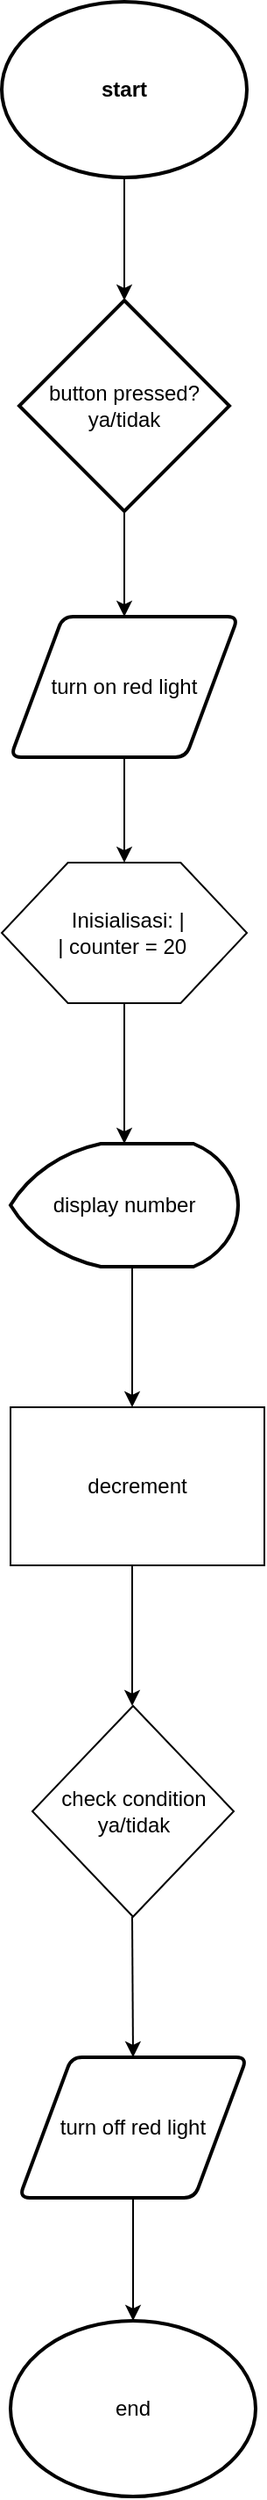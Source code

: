<mxfile version="24.7.17">
  <diagram name="Page-1" id="rdlpU-q-iZ4AOSr6TDgU">
    <mxGraphModel dx="794" dy="454" grid="1" gridSize="10" guides="1" tooltips="1" connect="1" arrows="1" fold="1" page="1" pageScale="1" pageWidth="850" pageHeight="1100" math="0" shadow="0">
      <root>
        <mxCell id="0" />
        <mxCell id="1" parent="0" />
        <mxCell id="IjWypcXBANwT1gj18dvC-4" value="" style="endArrow=classic;html=1;rounded=0;exitX=0.5;exitY=1;exitDx=0;exitDy=0;" parent="1" edge="1">
          <mxGeometry width="50" height="50" relative="1" as="geometry">
            <mxPoint x="410" y="170" as="sourcePoint" />
            <mxPoint x="410" y="240" as="targetPoint" />
          </mxGeometry>
        </mxCell>
        <mxCell id="IjWypcXBANwT1gj18dvC-7" value="&amp;nbsp;Inisialisasi:    |&lt;br&gt;|   counter = 20&amp;nbsp;" style="verticalLabelPosition=middle;verticalAlign=middle;html=1;shape=hexagon;perimeter=hexagonPerimeter2;arcSize=6;size=0.27;labelPosition=center;align=center;" parent="1" vertex="1">
          <mxGeometry x="340" y="560" width="140" height="80" as="geometry" />
        </mxCell>
        <mxCell id="IjWypcXBANwT1gj18dvC-8" value="" style="endArrow=classic;html=1;rounded=0;" parent="1" edge="1">
          <mxGeometry width="50" height="50" relative="1" as="geometry">
            <mxPoint x="414.5" y="790" as="sourcePoint" />
            <mxPoint x="414.5" y="870" as="targetPoint" />
            <Array as="points" />
          </mxGeometry>
        </mxCell>
        <mxCell id="IjWypcXBANwT1gj18dvC-10" value="start" style="strokeWidth=2;html=1;shape=mxgraph.flowchart.start_2;whiteSpace=wrap;fontStyle=1" parent="1" vertex="1">
          <mxGeometry x="340" y="70" width="140" height="100" as="geometry" />
        </mxCell>
        <mxCell id="IjWypcXBANwT1gj18dvC-15" value="display number" style="strokeWidth=2;html=1;shape=mxgraph.flowchart.display;whiteSpace=wrap;" parent="1" vertex="1">
          <mxGeometry x="345" y="720" width="130" height="70" as="geometry" />
        </mxCell>
        <mxCell id="IjWypcXBANwT1gj18dvC-19" value="check condition ya/tidak" style="rhombus;whiteSpace=wrap;html=1;" parent="1" vertex="1">
          <mxGeometry x="357.5" y="1040" width="115" height="120" as="geometry" />
        </mxCell>
        <mxCell id="IjWypcXBANwT1gj18dvC-20" value="" style="endArrow=classic;html=1;rounded=0;" parent="1" edge="1">
          <mxGeometry width="50" height="50" relative="1" as="geometry">
            <mxPoint x="414.5" y="960" as="sourcePoint" />
            <mxPoint x="414.5" y="1040" as="targetPoint" />
          </mxGeometry>
        </mxCell>
        <mxCell id="IjWypcXBANwT1gj18dvC-21" value="end" style="strokeWidth=2;html=1;shape=mxgraph.flowchart.start_2;whiteSpace=wrap;" parent="1" vertex="1">
          <mxGeometry x="345" y="1390" width="140" height="100" as="geometry" />
        </mxCell>
        <mxCell id="IjWypcXBANwT1gj18dvC-22" value="" style="endArrow=classic;html=1;rounded=0;" parent="1" edge="1">
          <mxGeometry width="50" height="50" relative="1" as="geometry">
            <mxPoint x="414.5" y="1160" as="sourcePoint" />
            <mxPoint x="414.5" y="1240" as="targetPoint" />
            <Array as="points">
              <mxPoint x="415" y="1240" />
            </Array>
          </mxGeometry>
        </mxCell>
        <mxCell id="IjWypcXBANwT1gj18dvC-28" value="button pressed? ya/tidak" style="strokeWidth=2;html=1;shape=mxgraph.flowchart.decision;whiteSpace=wrap;" parent="1" vertex="1">
          <mxGeometry x="350" y="240" width="120" height="120" as="geometry" />
        </mxCell>
        <mxCell id="IjWypcXBANwT1gj18dvC-29" value="turn on red light" style="shape=parallelogram;html=1;strokeWidth=2;perimeter=parallelogramPerimeter;whiteSpace=wrap;rounded=1;arcSize=12;size=0.23;" parent="1" vertex="1">
          <mxGeometry x="345" y="420" width="130" height="80" as="geometry" />
        </mxCell>
        <mxCell id="IjWypcXBANwT1gj18dvC-30" value="" style="endArrow=classic;html=1;rounded=0;exitX=0.5;exitY=1;exitDx=0;exitDy=0;exitPerimeter=0;entryX=0.5;entryY=0;entryDx=0;entryDy=0;" parent="1" source="IjWypcXBANwT1gj18dvC-28" target="IjWypcXBANwT1gj18dvC-29" edge="1">
          <mxGeometry width="50" height="50" relative="1" as="geometry">
            <mxPoint x="390" y="410" as="sourcePoint" />
            <mxPoint x="440" y="360" as="targetPoint" />
          </mxGeometry>
        </mxCell>
        <mxCell id="IjWypcXBANwT1gj18dvC-33" value="" style="endArrow=classic;html=1;rounded=0;exitX=0.5;exitY=1;exitDx=0;exitDy=0;entryX=0.5;entryY=0;entryDx=0;entryDy=0;" parent="1" source="IjWypcXBANwT1gj18dvC-29" target="IjWypcXBANwT1gj18dvC-7" edge="1">
          <mxGeometry width="50" height="50" relative="1" as="geometry">
            <mxPoint x="390" y="560" as="sourcePoint" />
            <mxPoint x="440" y="510" as="targetPoint" />
          </mxGeometry>
        </mxCell>
        <mxCell id="IjWypcXBANwT1gj18dvC-34" value="" style="endArrow=classic;html=1;rounded=0;exitX=0.5;exitY=1;exitDx=0;exitDy=0;" parent="1" source="IjWypcXBANwT1gj18dvC-7" edge="1">
          <mxGeometry width="50" height="50" relative="1" as="geometry">
            <mxPoint x="390" y="740" as="sourcePoint" />
            <mxPoint x="410" y="720" as="targetPoint" />
          </mxGeometry>
        </mxCell>
        <mxCell id="IjWypcXBANwT1gj18dvC-35" value="decrement" style="rounded=0;whiteSpace=wrap;html=1;" parent="1" vertex="1">
          <mxGeometry x="345" y="870" width="145" height="90" as="geometry" />
        </mxCell>
        <mxCell id="IjWypcXBANwT1gj18dvC-36" value="turn off red light" style="shape=parallelogram;html=1;strokeWidth=2;perimeter=parallelogramPerimeter;whiteSpace=wrap;rounded=1;arcSize=12;size=0.23;" parent="1" vertex="1">
          <mxGeometry x="350" y="1240" width="130" height="80" as="geometry" />
        </mxCell>
        <mxCell id="IjWypcXBANwT1gj18dvC-37" value="" style="endArrow=classic;html=1;rounded=0;exitX=0.5;exitY=1;exitDx=0;exitDy=0;entryX=0.5;entryY=0;entryDx=0;entryDy=0;entryPerimeter=0;" parent="1" source="IjWypcXBANwT1gj18dvC-36" target="IjWypcXBANwT1gj18dvC-21" edge="1">
          <mxGeometry width="50" height="50" relative="1" as="geometry">
            <mxPoint x="390" y="1320" as="sourcePoint" />
            <mxPoint x="440" y="1270" as="targetPoint" />
          </mxGeometry>
        </mxCell>
      </root>
    </mxGraphModel>
  </diagram>
</mxfile>
